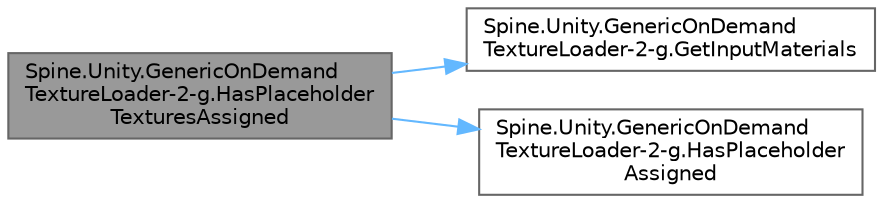 digraph "Spine.Unity.GenericOnDemandTextureLoader-2-g.HasPlaceholderTexturesAssigned"
{
 // LATEX_PDF_SIZE
  bgcolor="transparent";
  edge [fontname=Helvetica,fontsize=10,labelfontname=Helvetica,labelfontsize=10];
  node [fontname=Helvetica,fontsize=10,shape=box,height=0.2,width=0.4];
  rankdir="LR";
  Node1 [id="Node000001",label="Spine.Unity.GenericOnDemand\lTextureLoader-2-g.HasPlaceholder\lTexturesAssigned",height=0.2,width=0.4,color="gray40", fillcolor="grey60", style="filled", fontcolor="black",tooltip=" "];
  Node1 -> Node2 [id="edge1_Node000001_Node000002",color="steelblue1",style="solid",tooltip=" "];
  Node2 [id="Node000002",label="Spine.Unity.GenericOnDemand\lTextureLoader-2-g.GetInputMaterials",height=0.2,width=0.4,color="grey40", fillcolor="white", style="filled",URL="$class_spine_1_1_unity_1_1_generic_on_demand_texture_loader-2-g.html#a924c77d00b3035caee624019095fb5ad",tooltip=" "];
  Node1 -> Node3 [id="edge2_Node000001_Node000003",color="steelblue1",style="solid",tooltip=" "];
  Node3 [id="Node000003",label="Spine.Unity.GenericOnDemand\lTextureLoader-2-g.HasPlaceholder\lAssigned",height=0.2,width=0.4,color="grey40", fillcolor="white", style="filled",URL="$class_spine_1_1_unity_1_1_generic_on_demand_texture_loader-2-g.html#a8bb331b2df542bc38d832ea512f5c405",tooltip=" "];
}
